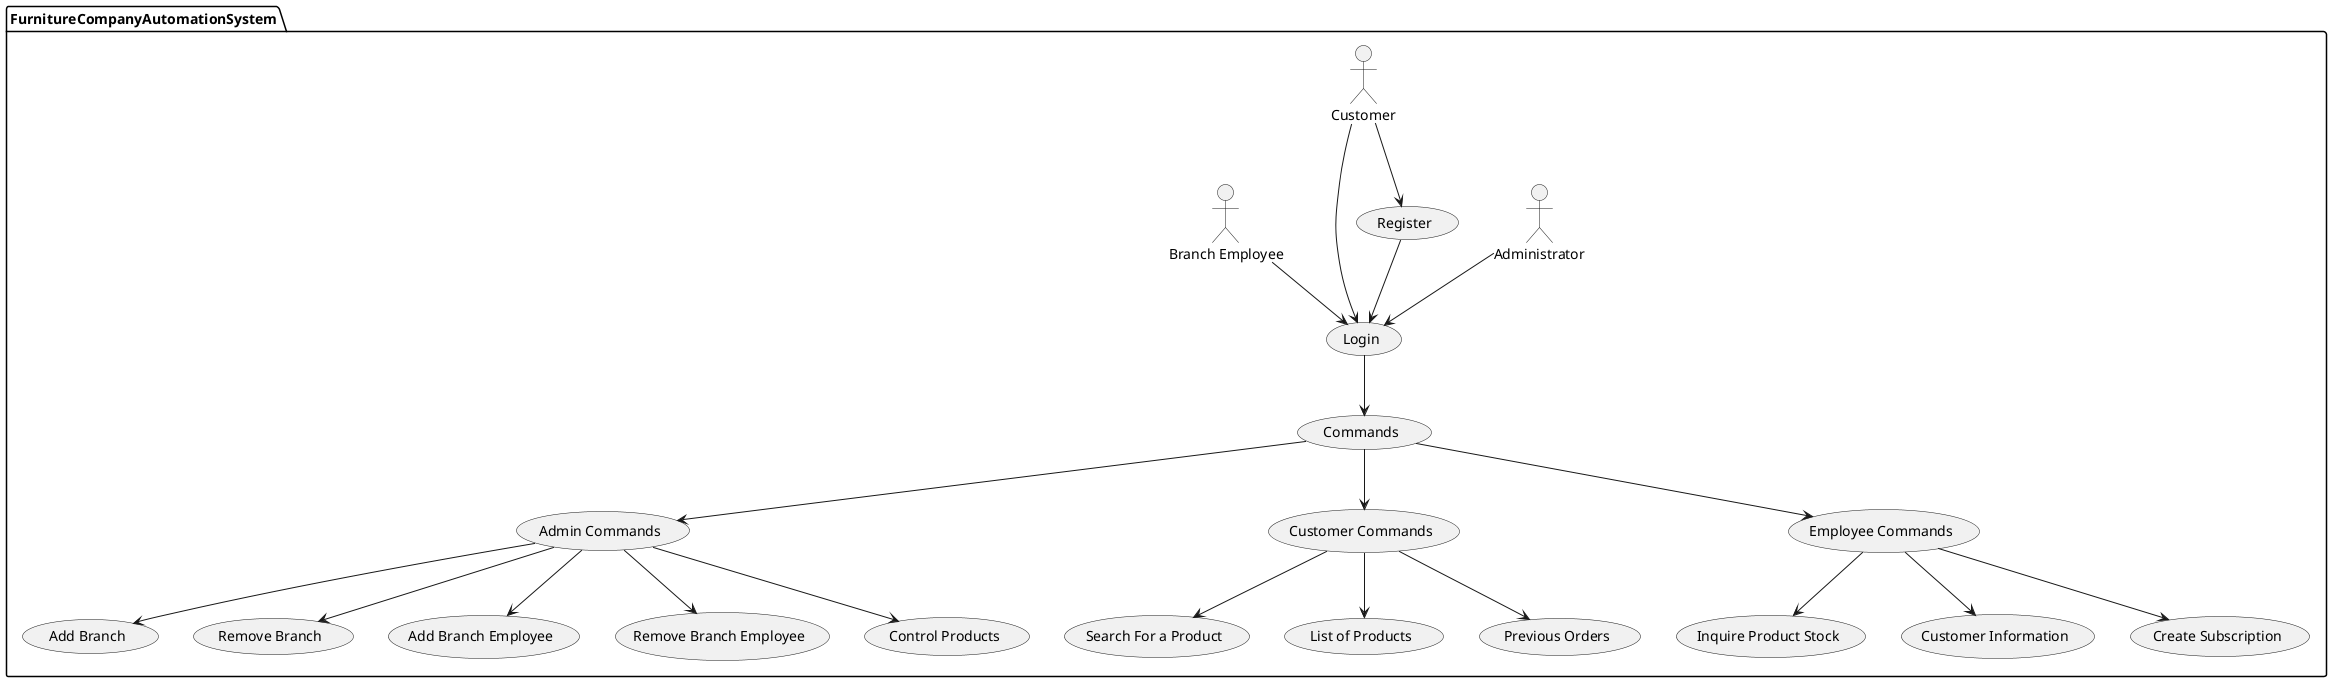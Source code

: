 @startuml
'https://plantuml.com/use-case-diagram

package FurnitureCompanyAutomationSystem {
:Administrator: as admin
:Customer: as customer
:Branch Employee: as employee

'start'
admin --> (Login)
customer --> (Login)
employee --> (Login)

'register (customer)'
customer --> (Register)

'after register'
(Register) --> (Login)

'after login'
(Login) --> (Commands)

(Commands) --> (Admin Commands)
(Commands) --> (Customer Commands)
(Commands) --> (Employee Commands)

'admin commands'
(Admin Commands) --> (Add Branch)
(Admin Commands) --> (Remove Branch)
(Admin Commands) --> (Add Branch Employee)
(Admin Commands) --> (Remove Branch Employee)
(Admin Commands) --> (Control Products)

'customer commands'
(Customer Commands) --> (Search For a Product)
(Customer Commands) --> (List of Products)
(Customer Commands) --> (Previous Orders)

'employee commands'
(Employee Commands) --> (Inquire Product Stock)
(Employee Commands) --> (Customer Information)
(Employee Commands) --> (Create Subscription)

'after admin commands'
}

@enduml